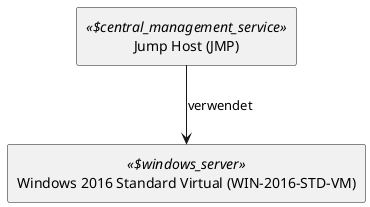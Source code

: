 @startuml
skinparam monochrome true
skinparam componentStyle uml2



show stereotype

rectangle Jump__F_Host__F___N_JMP__O_ as "Jump Host (JMP)" <<$central_management_service>> {
}

rectangle Windows__F_2016__F_Standard__F_Virtual__F___N_WIN__S_2016__S_STD__S_VM__O_ as "Windows 2016 Standard Virtual (WIN-2016-STD-VM)" <<$windows_server>> {
}
Jump__F_Host__F___N_JMP__O_ -down-> Windows__F_2016__F_Standard__F_Virtual__F___N_WIN__S_2016__S_STD__S_VM__O_ : verwendet 

' Begin Protected Region [[layouting]]

' End Protected Region   [[layouting]]

@enduml
' Actifsource ID=[dc5bfacd-eaac-11e8-88d3-bfc6b992bdec,f5f33a90-0e19-11e9-8b4c-f9aec93d8b56,Hash]
